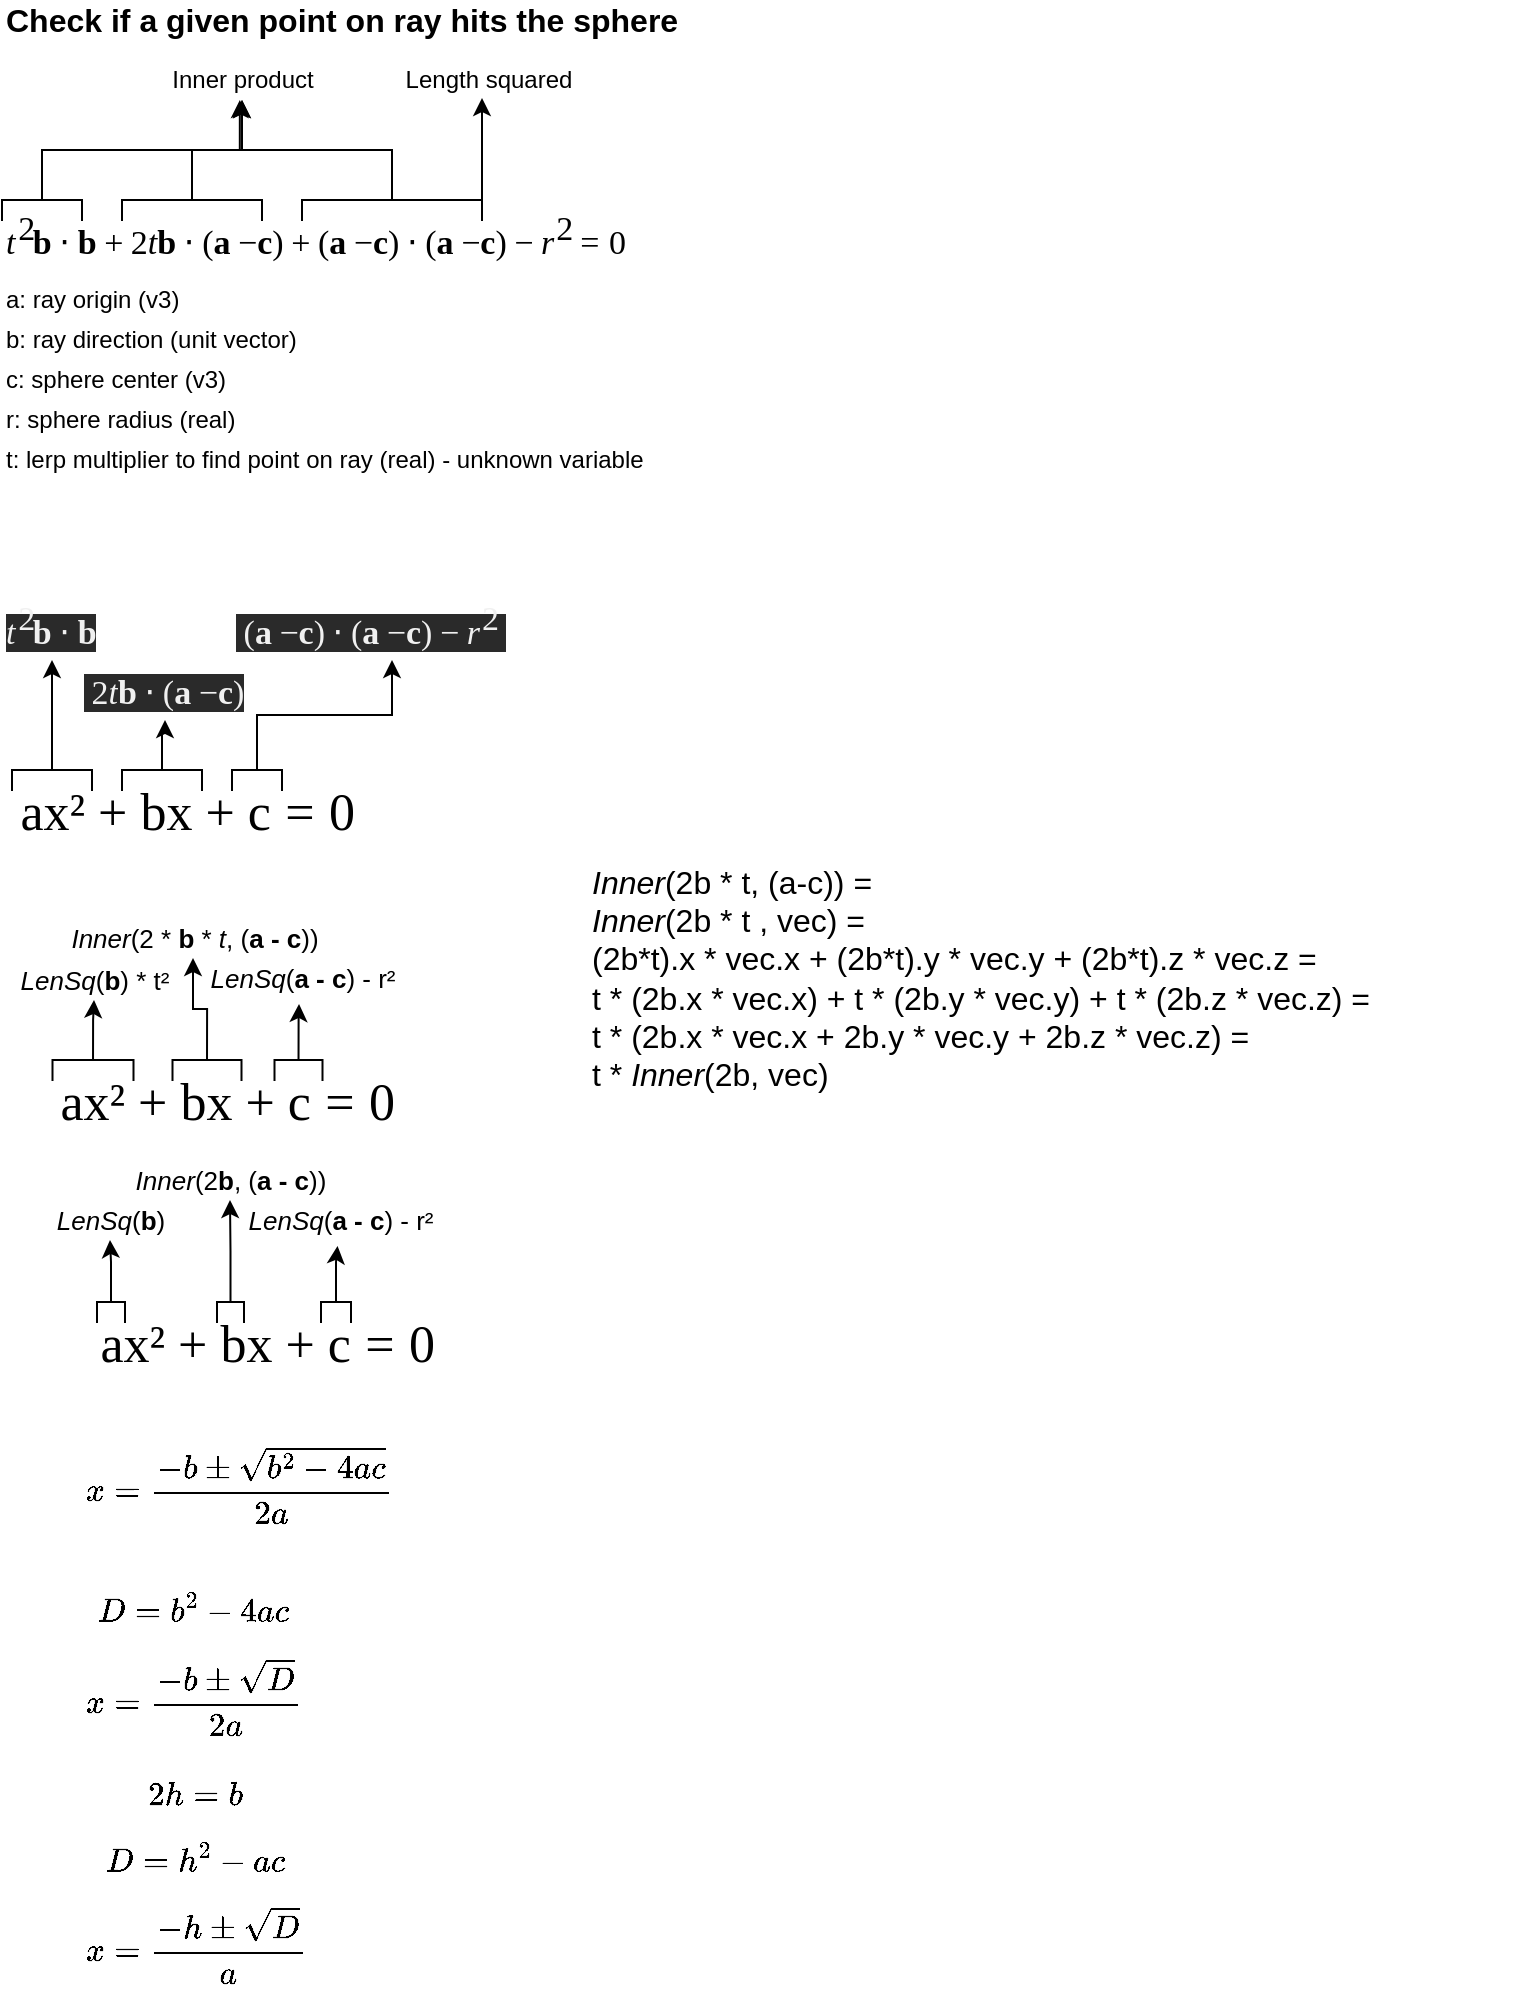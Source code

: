 <mxfile version="13.1.3">
    <diagram id="6hGFLwfOUW9BJ-s0fimq" name="Page-1">
        <mxGraphModel dx="439" dy="204" grid="1" gridSize="10" guides="1" tooltips="1" connect="1" arrows="1" fold="1" page="0" pageScale="1" pageWidth="827" pageHeight="1169" math="1" shadow="0">
            <root>
                <mxCell id="0"/>
                <mxCell id="1" parent="0"/>
                <mxCell id="2" value="&lt;span class=&quot;md&quot;&gt;&lt;span class=&quot;MathJax&quot; id=&quot;MathJax-Element-47-Frame&quot; tabindex=&quot;0&quot; style=&quot;position: relative&quot;&gt;&lt;nobr style=&quot;font-size: 17px&quot;&gt;&lt;span class=&quot;math&quot; id=&quot;MathJax-Span-510&quot; style=&quot;width: 27.919em ; display: inline-block&quot;&gt;&lt;span style=&quot;display: inline-block ; position: relative ; width: 23.229em ; height: 0px&quot;&gt;&lt;span style=&quot;position: absolute ; clip: rect(1.252em , 1023.19em , 2.698em , -1000em) ; top: -2.292em ; left: 0em&quot;&gt;&lt;span class=&quot;mrow&quot; id=&quot;MathJax-Span-511&quot;&gt;&lt;span class=&quot;msubsup&quot; id=&quot;MathJax-Span-512&quot;&gt;&lt;span style=&quot;display: inline-block ; position: relative ; width: 0.79em ; height: 0px&quot;&gt;&lt;span style=&quot;position: absolute ; clip: rect(3.228em , 1000.33em , 4.178em , -1000em) ; top: -4.01em ; left: 0em&quot;&gt;&lt;span class=&quot;mi&quot; id=&quot;MathJax-Span-513&quot; style=&quot;font-family: &amp;#34;mathjax_math&amp;#34; ; font-style: italic&quot;&gt;t&lt;/span&gt;&lt;span style=&quot;display: inline-block ; width: 0px ; height: 4.01em&quot;&gt;&lt;/span&gt;&lt;/span&gt;&lt;span style=&quot;position: absolute ; top: -4.423em ; left: 0.361em&quot;&gt;&lt;span class=&quot;mn&quot; id=&quot;MathJax-Span-514&quot; style=&quot;font-family: &amp;#34;mathjax_main&amp;#34;&quot;&gt;2&lt;/span&gt;&lt;span style=&quot;display: inline-block ; width: 0px ; height: 4.01em&quot;&gt;&lt;/span&gt;&lt;/span&gt;&lt;/span&gt;&lt;/span&gt;&lt;span class=&quot;texatom&quot; id=&quot;MathJax-Span-515&quot;&gt;&lt;span class=&quot;mrow&quot; id=&quot;MathJax-Span-516&quot;&gt;&lt;span class=&quot;mi&quot; id=&quot;MathJax-Span-517&quot; style=&quot;font-family: &amp;#34;mathjax_main&amp;#34; ; font-weight: bold&quot;&gt;b&lt;/span&gt;&lt;/span&gt;&lt;/span&gt;&lt;span class=&quot;mo&quot; id=&quot;MathJax-Span-518&quot; style=&quot;font-family: &amp;#34;mathjax_main&amp;#34; ; padding-left: 0.222em&quot;&gt;⋅&lt;/span&gt;&lt;span class=&quot;texatom&quot; id=&quot;MathJax-Span-519&quot; style=&quot;padding-left: 0.222em&quot;&gt;&lt;span class=&quot;mrow&quot; id=&quot;MathJax-Span-520&quot;&gt;&lt;span class=&quot;mi&quot; id=&quot;MathJax-Span-521&quot; style=&quot;font-family: &amp;#34;mathjax_main&amp;#34; ; font-weight: bold&quot;&gt;b&lt;/span&gt;&lt;/span&gt;&lt;/span&gt;&lt;span class=&quot;mo&quot; id=&quot;MathJax-Span-522&quot; style=&quot;font-family: &amp;#34;mathjax_main&amp;#34; ; padding-left: 0.222em&quot;&gt;+&lt;/span&gt;&lt;span class=&quot;mn&quot; id=&quot;MathJax-Span-523&quot; style=&quot;font-family: &amp;#34;mathjax_main&amp;#34; ; padding-left: 0.222em&quot;&gt;2&lt;/span&gt;&lt;span class=&quot;mi&quot; id=&quot;MathJax-Span-524&quot; style=&quot;font-family: &amp;#34;mathjax_math&amp;#34; ; font-style: italic&quot;&gt;t&lt;/span&gt;&lt;span class=&quot;texatom&quot; id=&quot;MathJax-Span-525&quot;&gt;&lt;span class=&quot;mrow&quot; id=&quot;MathJax-Span-526&quot;&gt;&lt;span class=&quot;mi&quot; id=&quot;MathJax-Span-527&quot; style=&quot;font-family: &amp;#34;mathjax_main&amp;#34; ; font-weight: bold&quot;&gt;b&lt;/span&gt;&lt;/span&gt;&lt;/span&gt;&lt;span class=&quot;mo&quot; id=&quot;MathJax-Span-528&quot; style=&quot;font-family: &amp;#34;mathjax_main&amp;#34; ; padding-left: 0.222em&quot;&gt;⋅&lt;/span&gt;&lt;span class=&quot;mo&quot; id=&quot;MathJax-Span-529&quot; style=&quot;font-family: &amp;#34;mathjax_main&amp;#34; ; padding-left: 0.222em&quot;&gt;(&lt;b&gt;a&lt;/b&gt;&lt;/span&gt;&lt;span class=&quot;mo&quot; id=&quot;MathJax-Span-533&quot; style=&quot;font-family: &amp;#34;mathjax_main&amp;#34; ; padding-left: 0.222em&quot;&gt;−&lt;b&gt;c&lt;/b&gt;&lt;/span&gt;&lt;span class=&quot;mo&quot; id=&quot;MathJax-Span-537&quot; style=&quot;font-family: &amp;#34;mathjax_main&amp;#34;&quot;&gt;)&lt;/span&gt;&lt;span class=&quot;mo&quot; id=&quot;MathJax-Span-538&quot; style=&quot;font-family: &amp;#34;mathjax_main&amp;#34; ; padding-left: 0.222em&quot;&gt;+&lt;/span&gt;&lt;span class=&quot;mo&quot; id=&quot;MathJax-Span-539&quot; style=&quot;font-family: &amp;#34;mathjax_main&amp;#34; ; padding-left: 0.222em&quot;&gt;(&lt;b&gt;a&lt;/b&gt;&lt;/span&gt;&lt;span class=&quot;mo&quot; id=&quot;MathJax-Span-543&quot; style=&quot;font-family: &amp;#34;mathjax_main&amp;#34; ; padding-left: 0.222em&quot;&gt;−&lt;b&gt;c&lt;/b&gt;&lt;/span&gt;&lt;span class=&quot;mo&quot; id=&quot;MathJax-Span-547&quot; style=&quot;font-family: &amp;#34;mathjax_main&amp;#34;&quot;&gt;)&lt;/span&gt;&lt;span class=&quot;mo&quot; id=&quot;MathJax-Span-548&quot; style=&quot;font-family: &amp;#34;mathjax_main&amp;#34; ; padding-left: 0.222em&quot;&gt;⋅&lt;/span&gt;&lt;span class=&quot;mo&quot; id=&quot;MathJax-Span-549&quot; style=&quot;font-family: &amp;#34;mathjax_main&amp;#34; ; padding-left: 0.222em&quot;&gt;(&lt;b&gt;a&lt;/b&gt;&lt;/span&gt;&lt;span class=&quot;mo&quot; id=&quot;MathJax-Span-553&quot; style=&quot;font-family: &amp;#34;mathjax_main&amp;#34; ; padding-left: 0.222em&quot;&gt;−&lt;b&gt;c&lt;/b&gt;&lt;/span&gt;&lt;span class=&quot;mo&quot; id=&quot;MathJax-Span-557&quot; style=&quot;font-family: &amp;#34;mathjax_main&amp;#34;&quot;&gt;)&lt;/span&gt;&lt;span class=&quot;mo&quot; id=&quot;MathJax-Span-558&quot; style=&quot;font-family: &amp;#34;mathjax_main&amp;#34; ; padding-left: 0.222em&quot;&gt;−&lt;/span&gt;&lt;span class=&quot;msubsup&quot; id=&quot;MathJax-Span-559&quot; style=&quot;padding-left: 0.222em&quot;&gt;&lt;span style=&quot;display: inline-block ; position: relative ; width: 0.88em ; height: 0px&quot;&gt;&lt;span style=&quot;position: absolute ; clip: rect(3.412em , 1000.43em , 4.178em , -1000em) ; top: -4.01em ; left: 0em&quot;&gt;&lt;span class=&quot;mi&quot; id=&quot;MathJax-Span-560&quot; style=&quot;font-family: &amp;#34;mathjax_math&amp;#34; ; font-style: italic&quot;&gt;r&lt;/span&gt;&lt;span style=&quot;display: inline-block ; width: 0px ; height: 4.01em&quot;&gt;&lt;/span&gt;&lt;/span&gt;&lt;span style=&quot;position: absolute ; top: -4.423em ; left: 0.451em&quot;&gt;&lt;span class=&quot;mn&quot; id=&quot;MathJax-Span-561&quot; style=&quot;font-family: &amp;#34;mathjax_main&amp;#34;&quot;&gt;2&lt;/span&gt;&lt;span style=&quot;display: inline-block ; width: 0px ; height: 4.01em&quot;&gt;&lt;/span&gt;&lt;/span&gt;&lt;/span&gt;&lt;/span&gt;&lt;span class=&quot;mo&quot; id=&quot;MathJax-Span-562&quot; style=&quot;font-family: &amp;#34;mathjax_main&amp;#34; ; padding-left: 0.278em&quot;&gt;=&lt;/span&gt;&lt;span class=&quot;mn&quot; id=&quot;MathJax-Span-563&quot; style=&quot;font-family: &amp;#34;mathjax_main&amp;#34; ; padding-left: 0.278em&quot;&gt;0&lt;/span&gt;&lt;/span&gt;&lt;span style=&quot;display: inline-block ; width: 0px ; height: 2.292em&quot;&gt;&lt;/span&gt;&lt;/span&gt;&lt;/span&gt;&lt;span style=&quot;display: inline-block ; overflow: hidden ; vertical-align: -0.362em ; border-left: 0px solid ; width: 0px ; height: 1.486em&quot;&gt;&lt;/span&gt;&lt;/span&gt;&lt;/nobr&gt;&lt;/span&gt;&lt;/span&gt;" style="text;html=1;strokeColor=none;fillColor=none;align=left;verticalAlign=middle;whiteSpace=wrap;rounded=0;" parent="1" vertex="1">
                    <mxGeometry x="240" y="310" width="400" height="20" as="geometry"/>
                </mxCell>
                <mxCell id="10" style="edgeStyle=orthogonalEdgeStyle;rounded=0;orthogonalLoop=1;jettySize=auto;html=1;exitX=0.5;exitY=1;exitDx=0;exitDy=0;entryX=0.488;entryY=1;entryDx=0;entryDy=0;entryPerimeter=0;" parent="1" source="3" target="5" edge="1">
                    <mxGeometry relative="1" as="geometry"/>
                </mxCell>
                <mxCell id="3" value="" style="shape=partialRectangle;whiteSpace=wrap;html=1;bottom=1;right=1;left=1;top=0;fillColor=none;routingCenterX=-0.5;rotation=-180;" parent="1" vertex="1">
                    <mxGeometry x="240" y="300" width="40" height="10" as="geometry"/>
                </mxCell>
                <mxCell id="5" value="Inner product" style="text;html=1;align=center;verticalAlign=middle;resizable=0;points=[];autosize=1;" parent="1" vertex="1">
                    <mxGeometry x="315" y="230" width="90" height="20" as="geometry"/>
                </mxCell>
                <mxCell id="19" style="edgeStyle=orthogonalEdgeStyle;rounded=0;orthogonalLoop=1;jettySize=auto;html=1;" parent="1" source="8" target="5" edge="1">
                    <mxGeometry relative="1" as="geometry"/>
                </mxCell>
                <mxCell id="8" value="" style="shape=partialRectangle;whiteSpace=wrap;html=1;bottom=1;right=1;left=1;top=0;fillColor=none;routingCenterX=-0.5;rotation=-180;" parent="1" vertex="1">
                    <mxGeometry x="300" y="300" width="70" height="10" as="geometry"/>
                </mxCell>
                <mxCell id="15" style="edgeStyle=orthogonalEdgeStyle;rounded=0;orthogonalLoop=1;jettySize=auto;html=1;entryX=0.47;entryY=0.95;entryDx=0;entryDy=0;entryPerimeter=0;exitX=0;exitY=1;exitDx=0;exitDy=0;" parent="1" source="11" target="14" edge="1">
                    <mxGeometry relative="1" as="geometry"/>
                </mxCell>
                <mxCell id="20" style="edgeStyle=orthogonalEdgeStyle;rounded=0;orthogonalLoop=1;jettySize=auto;html=1;" parent="1" source="11" target="5" edge="1">
                    <mxGeometry relative="1" as="geometry"/>
                </mxCell>
                <mxCell id="11" value="" style="shape=partialRectangle;whiteSpace=wrap;html=1;bottom=1;right=1;left=1;top=0;fillColor=none;routingCenterX=-0.5;rotation=-180;" parent="1" vertex="1">
                    <mxGeometry x="390" y="300" width="90" height="10" as="geometry"/>
                </mxCell>
                <mxCell id="14" value="Length squared" style="text;html=1;align=center;verticalAlign=middle;resizable=0;points=[];autosize=1;" parent="1" vertex="1">
                    <mxGeometry x="433" y="230" width="100" height="20" as="geometry"/>
                </mxCell>
                <mxCell id="23" value="&lt;div&gt;&lt;span&gt;a:&lt;/span&gt;&lt;span&gt;&amp;nbsp;ray origin (v3)&lt;/span&gt;&lt;/div&gt;" style="text;html=1;align=left;verticalAlign=middle;resizable=0;points=[];autosize=1;" parent="1" vertex="1">
                    <mxGeometry x="240" y="340" width="100" height="20" as="geometry"/>
                </mxCell>
                <mxCell id="26" value="&lt;div&gt;&lt;span&gt;t: lerp multiplier to find point on ray (real) - unknown variable&lt;/span&gt;&lt;/div&gt;" style="text;html=1;align=left;verticalAlign=middle;resizable=0;points=[];autosize=1;" parent="1" vertex="1">
                    <mxGeometry x="240" y="420" width="330" height="20" as="geometry"/>
                </mxCell>
                <mxCell id="27" value="&lt;div&gt;&lt;span&gt;c: sphere center (v3)&lt;/span&gt;&lt;/div&gt;" style="text;html=1;align=left;verticalAlign=middle;resizable=0;points=[];autosize=1;" parent="1" vertex="1">
                    <mxGeometry x="240" y="380" width="130" height="20" as="geometry"/>
                </mxCell>
                <mxCell id="28" value="&lt;div&gt;&lt;span&gt;r: sphere radius (real)&lt;/span&gt;&lt;/div&gt;" style="text;html=1;align=left;verticalAlign=middle;resizable=0;points=[];autosize=1;" parent="1" vertex="1">
                    <mxGeometry x="240" y="400" width="130" height="20" as="geometry"/>
                </mxCell>
                <mxCell id="29" value="&lt;div&gt;&lt;span&gt;b: ray direction (unit vector)&lt;/span&gt;&lt;/div&gt;" style="text;html=1;align=left;verticalAlign=middle;resizable=0;points=[];autosize=1;" parent="1" vertex="1">
                    <mxGeometry x="240" y="360" width="160" height="20" as="geometry"/>
                </mxCell>
                <mxCell id="30" value="&lt;font style=&quot;font-size: 16px&quot;&gt;&lt;b&gt;Check if a given point on ray hits the sphere&lt;/b&gt;&lt;/font&gt;" style="text;html=1;align=left;verticalAlign=middle;resizable=0;points=[];autosize=1;" vertex="1" parent="1">
                    <mxGeometry x="240" y="200" width="350" height="20" as="geometry"/>
                </mxCell>
                <mxCell id="31" value="&lt;span class=&quot;md&quot;&gt;&lt;span class=&quot;MathJax&quot; id=&quot;MathJax-Element-47-Frame&quot; tabindex=&quot;0&quot; style=&quot;position: relative&quot;&gt;&lt;nobr style=&quot;font-size: 26px&quot;&gt;&lt;span class=&quot;math&quot; id=&quot;MathJax-Span-510&quot; style=&quot;width: 27.919em ; display: inline-block&quot;&gt;&lt;span style=&quot;display: inline-block ; position: relative ; width: 23.229em ; height: 0px&quot;&gt;&lt;span style=&quot;position: absolute ; clip: rect(1.252em , 1023.19em , 2.698em , -1000em) ; top: -2.292em ; left: 0em&quot;&gt;&lt;span class=&quot;mrow&quot; id=&quot;MathJax-Span-511&quot;&gt;&lt;span class=&quot;mo&quot; style=&quot;padding-left: 0.278em&quot;&gt;&lt;font face=&quot;mathjax_math&quot; style=&quot;font-size: 26px&quot;&gt;ax² + bx + c&lt;/font&gt;&lt;/span&gt;&lt;span class=&quot;mo&quot; style=&quot;font-family: &amp;#34;mathjax_main&amp;#34; ; padding-left: 0.278em&quot;&gt;=&lt;/span&gt;&lt;span class=&quot;mn&quot; id=&quot;MathJax-Span-563&quot; style=&quot;font-family: &amp;#34;mathjax_main&amp;#34; ; padding-left: 0.278em&quot;&gt;0&lt;/span&gt;&lt;/span&gt;&lt;span style=&quot;display: inline-block ; width: 0px ; height: 2.292em&quot;&gt;&lt;/span&gt;&lt;/span&gt;&lt;/span&gt;&lt;span style=&quot;display: inline-block ; overflow: hidden ; vertical-align: -0.362em ; border-left: 0px solid ; width: 0px ; height: 1.486em&quot;&gt;&lt;/span&gt;&lt;/span&gt;&lt;/nobr&gt;&lt;/span&gt;&lt;/span&gt;" style="text;html=1;strokeColor=none;fillColor=none;align=left;verticalAlign=middle;whiteSpace=wrap;rounded=0;" vertex="1" parent="1">
                    <mxGeometry x="240" y="595" width="190" height="20" as="geometry"/>
                </mxCell>
                <mxCell id="32" value="&lt;!--StartFragment--&gt;&lt;span class=&quot;msubsup&quot; id=&quot;MathJax-Span-512&quot; style=&quot;color: rgb(240, 240, 240); font-family: Helvetica; font-size: 17px; font-style: normal; font-variant-ligatures: normal; font-variant-caps: normal; font-weight: 400; letter-spacing: normal; orphans: 2; text-align: left; text-indent: 0px; text-transform: none; widows: 2; word-spacing: 0px; -webkit-text-stroke-width: 0px; background-color: rgb(42, 42, 42); text-decoration-style: initial; text-decoration-color: initial;&quot;&gt;&lt;span style=&quot;display: inline-block; position: relative; width: 0.79em; height: 0px;&quot;&gt;&lt;span style=&quot;position: absolute; clip: rect(3.228em, 1000.33em, 4.178em, -1000em); top: -4.01em; left: 0em;&quot;&gt;&lt;span class=&quot;mi&quot; id=&quot;MathJax-Span-513&quot; style=&quot;font-family: mathjax_math; font-style: italic;&quot;&gt;t&lt;/span&gt;&lt;span style=&quot;display: inline-block; width: 0px; height: 4.01em;&quot;&gt;&lt;/span&gt;&lt;/span&gt;&lt;span style=&quot;position: absolute; top: -4.423em; left: 0.361em;&quot;&gt;&lt;span class=&quot;mn&quot; id=&quot;MathJax-Span-514&quot; style=&quot;font-family: mathjax_main;&quot;&gt;2&lt;/span&gt;&lt;span style=&quot;display: inline-block; width: 0px; height: 4.01em;&quot;&gt;&lt;/span&gt;&lt;/span&gt;&lt;/span&gt;&lt;/span&gt;&lt;span class=&quot;texatom&quot; id=&quot;MathJax-Span-515&quot; style=&quot;color: rgb(240, 240, 240); font-family: Helvetica; font-size: 17px; font-style: normal; font-variant-ligatures: normal; font-variant-caps: normal; font-weight: 400; letter-spacing: normal; orphans: 2; text-align: left; text-indent: 0px; text-transform: none; widows: 2; word-spacing: 0px; -webkit-text-stroke-width: 0px; background-color: rgb(42, 42, 42); text-decoration-style: initial; text-decoration-color: initial;&quot;&gt;&lt;span class=&quot;mrow&quot; id=&quot;MathJax-Span-516&quot;&gt;&lt;span class=&quot;mi&quot; id=&quot;MathJax-Span-517&quot; style=&quot;font-family: mathjax_main; font-weight: bold;&quot;&gt;b&lt;/span&gt;&lt;/span&gt;&lt;/span&gt;&lt;span class=&quot;mo&quot; id=&quot;MathJax-Span-518&quot; style=&quot;color: rgb(240, 240, 240); font-size: 17px; font-style: normal; font-variant-ligatures: normal; font-variant-caps: normal; font-weight: 400; letter-spacing: normal; orphans: 2; text-align: left; text-indent: 0px; text-transform: none; widows: 2; word-spacing: 0px; -webkit-text-stroke-width: 0px; background-color: rgb(42, 42, 42); text-decoration-style: initial; text-decoration-color: initial; font-family: mathjax_main; padding-left: 0.222em;&quot;&gt;⋅&lt;/span&gt;&lt;span class=&quot;texatom&quot; id=&quot;MathJax-Span-519&quot; style=&quot;color: rgb(240, 240, 240); font-family: Helvetica; font-size: 17px; font-style: normal; font-variant-ligatures: normal; font-variant-caps: normal; font-weight: 400; letter-spacing: normal; orphans: 2; text-align: left; text-indent: 0px; text-transform: none; widows: 2; word-spacing: 0px; -webkit-text-stroke-width: 0px; background-color: rgb(42, 42, 42); text-decoration-style: initial; text-decoration-color: initial; padding-left: 0.222em;&quot;&gt;&lt;span class=&quot;mrow&quot; id=&quot;MathJax-Span-520&quot;&gt;&lt;span class=&quot;mi&quot; id=&quot;MathJax-Span-521&quot; style=&quot;font-family: mathjax_main; font-weight: bold;&quot;&gt;b&lt;/span&gt;&lt;/span&gt;&lt;/span&gt;&lt;!--EndFragment--&gt;" style="text;whiteSpace=wrap;html=1;" vertex="1" parent="1">
                    <mxGeometry x="240" y="500" width="50" height="30" as="geometry"/>
                </mxCell>
                <mxCell id="34" style="edgeStyle=orthogonalEdgeStyle;rounded=0;orthogonalLoop=1;jettySize=auto;html=1;" edge="1" parent="1" source="33" target="32">
                    <mxGeometry relative="1" as="geometry"/>
                </mxCell>
                <mxCell id="33" value="" style="shape=partialRectangle;whiteSpace=wrap;html=1;bottom=1;right=1;left=1;top=0;fillColor=none;routingCenterX=-0.5;rotation=-180;" vertex="1" parent="1">
                    <mxGeometry x="245" y="585" width="40" height="10" as="geometry"/>
                </mxCell>
                <mxCell id="35" value="&lt;!--StartFragment--&gt;&lt;span class=&quot;mn&quot; id=&quot;MathJax-Span-523&quot; style=&quot;color: rgb(240, 240, 240); font-size: 17px; font-style: normal; font-variant-ligatures: normal; font-variant-caps: normal; font-weight: 400; letter-spacing: normal; orphans: 2; text-align: left; text-indent: 0px; text-transform: none; widows: 2; word-spacing: 0px; -webkit-text-stroke-width: 0px; background-color: rgb(42, 42, 42); text-decoration-style: initial; text-decoration-color: initial; font-family: mathjax_main; padding-left: 0.222em;&quot;&gt;2&lt;/span&gt;&lt;span class=&quot;mi&quot; id=&quot;MathJax-Span-524&quot; style=&quot;color: rgb(240, 240, 240); font-size: 17px; font-variant-ligatures: normal; font-variant-caps: normal; font-weight: 400; letter-spacing: normal; orphans: 2; text-align: left; text-indent: 0px; text-transform: none; widows: 2; word-spacing: 0px; -webkit-text-stroke-width: 0px; background-color: rgb(42, 42, 42); text-decoration-style: initial; text-decoration-color: initial; font-family: mathjax_math; font-style: italic;&quot;&gt;t&lt;/span&gt;&lt;span class=&quot;texatom&quot; id=&quot;MathJax-Span-525&quot; style=&quot;color: rgb(240, 240, 240); font-family: Helvetica; font-size: 17px; font-style: normal; font-variant-ligatures: normal; font-variant-caps: normal; font-weight: 400; letter-spacing: normal; orphans: 2; text-align: left; text-indent: 0px; text-transform: none; widows: 2; word-spacing: 0px; -webkit-text-stroke-width: 0px; background-color: rgb(42, 42, 42); text-decoration-style: initial; text-decoration-color: initial;&quot;&gt;&lt;span class=&quot;mrow&quot; id=&quot;MathJax-Span-526&quot;&gt;&lt;span class=&quot;mi&quot; id=&quot;MathJax-Span-527&quot; style=&quot;font-family: mathjax_main; font-weight: bold;&quot;&gt;b&lt;/span&gt;&lt;/span&gt;&lt;/span&gt;&lt;span class=&quot;mo&quot; id=&quot;MathJax-Span-528&quot; style=&quot;color: rgb(240, 240, 240); font-size: 17px; font-style: normal; font-variant-ligatures: normal; font-variant-caps: normal; font-weight: 400; letter-spacing: normal; orphans: 2; text-align: left; text-indent: 0px; text-transform: none; widows: 2; word-spacing: 0px; -webkit-text-stroke-width: 0px; background-color: rgb(42, 42, 42); text-decoration-style: initial; text-decoration-color: initial; font-family: mathjax_main; padding-left: 0.222em;&quot;&gt;⋅&lt;/span&gt;&lt;span class=&quot;mo&quot; id=&quot;MathJax-Span-529&quot; style=&quot;color: rgb(240, 240, 240); font-size: 17px; font-style: normal; font-variant-ligatures: normal; font-variant-caps: normal; font-weight: 400; letter-spacing: normal; orphans: 2; text-align: left; text-indent: 0px; text-transform: none; widows: 2; word-spacing: 0px; -webkit-text-stroke-width: 0px; background-color: rgb(42, 42, 42); text-decoration-style: initial; text-decoration-color: initial; font-family: mathjax_main; padding-left: 0.222em;&quot;&gt;(&lt;b&gt;a&lt;/b&gt;&lt;/span&gt;&lt;span class=&quot;mo&quot; id=&quot;MathJax-Span-533&quot; style=&quot;color: rgb(240, 240, 240); font-size: 17px; font-style: normal; font-variant-ligatures: normal; font-variant-caps: normal; font-weight: 400; letter-spacing: normal; orphans: 2; text-align: left; text-indent: 0px; text-transform: none; widows: 2; word-spacing: 0px; -webkit-text-stroke-width: 0px; background-color: rgb(42, 42, 42); text-decoration-style: initial; text-decoration-color: initial; font-family: mathjax_main; padding-left: 0.222em;&quot;&gt;−&lt;b&gt;c&lt;/b&gt;&lt;/span&gt;&lt;span class=&quot;mo&quot; id=&quot;MathJax-Span-537&quot; style=&quot;color: rgb(240, 240, 240); font-size: 17px; font-style: normal; font-variant-ligatures: normal; font-variant-caps: normal; font-weight: 400; letter-spacing: normal; orphans: 2; text-align: left; text-indent: 0px; text-transform: none; widows: 2; word-spacing: 0px; -webkit-text-stroke-width: 0px; background-color: rgb(42, 42, 42); text-decoration-style: initial; text-decoration-color: initial; font-family: mathjax_main;&quot;&gt;)&lt;/span&gt;&lt;!--EndFragment--&gt;" style="text;whiteSpace=wrap;html=1;" vertex="1" parent="1">
                    <mxGeometry x="279" y="530" width="85" height="30" as="geometry"/>
                </mxCell>
                <mxCell id="39" style="edgeStyle=orthogonalEdgeStyle;rounded=0;orthogonalLoop=1;jettySize=auto;html=1;" edge="1" parent="1" source="38" target="35">
                    <mxGeometry relative="1" as="geometry"/>
                </mxCell>
                <mxCell id="38" value="" style="shape=partialRectangle;whiteSpace=wrap;html=1;bottom=1;right=1;left=1;top=0;fillColor=none;routingCenterX=-0.5;rotation=-180;" vertex="1" parent="1">
                    <mxGeometry x="300" y="585" width="40" height="10" as="geometry"/>
                </mxCell>
                <mxCell id="42" style="edgeStyle=orthogonalEdgeStyle;rounded=0;orthogonalLoop=1;jettySize=auto;html=1;entryX=0.5;entryY=1;entryDx=0;entryDy=0;" edge="1" parent="1" source="41" target="45">
                    <mxGeometry relative="1" as="geometry">
                        <mxPoint x="435" y="530" as="targetPoint"/>
                    </mxGeometry>
                </mxCell>
                <mxCell id="41" value="" style="shape=partialRectangle;whiteSpace=wrap;html=1;bottom=1;right=1;left=1;top=0;fillColor=none;routingCenterX=-0.5;rotation=-180;" vertex="1" parent="1">
                    <mxGeometry x="355" y="585" width="25" height="10" as="geometry"/>
                </mxCell>
                <mxCell id="45" value="&lt;!--StartFragment--&gt;&lt;span class=&quot;mo&quot; id=&quot;MathJax-Span-539&quot; style=&quot;color: rgb(240, 240, 240); font-size: 17px; font-style: normal; font-variant-ligatures: normal; font-variant-caps: normal; font-weight: 400; letter-spacing: normal; orphans: 2; text-align: left; text-indent: 0px; text-transform: none; widows: 2; word-spacing: 0px; -webkit-text-stroke-width: 0px; background-color: rgb(42, 42, 42); text-decoration-style: initial; text-decoration-color: initial; font-family: mathjax_main; padding-left: 0.222em;&quot;&gt;(&lt;b&gt;a&lt;/b&gt;&lt;/span&gt;&lt;span class=&quot;mo&quot; id=&quot;MathJax-Span-543&quot; style=&quot;color: rgb(240, 240, 240); font-size: 17px; font-style: normal; font-variant-ligatures: normal; font-variant-caps: normal; font-weight: 400; letter-spacing: normal; orphans: 2; text-align: left; text-indent: 0px; text-transform: none; widows: 2; word-spacing: 0px; -webkit-text-stroke-width: 0px; background-color: rgb(42, 42, 42); text-decoration-style: initial; text-decoration-color: initial; font-family: mathjax_main; padding-left: 0.222em;&quot;&gt;−&lt;b&gt;c&lt;/b&gt;&lt;/span&gt;&lt;span class=&quot;mo&quot; id=&quot;MathJax-Span-547&quot; style=&quot;color: rgb(240, 240, 240); font-size: 17px; font-style: normal; font-variant-ligatures: normal; font-variant-caps: normal; font-weight: 400; letter-spacing: normal; orphans: 2; text-align: left; text-indent: 0px; text-transform: none; widows: 2; word-spacing: 0px; -webkit-text-stroke-width: 0px; background-color: rgb(42, 42, 42); text-decoration-style: initial; text-decoration-color: initial; font-family: mathjax_main;&quot;&gt;)&lt;/span&gt;&lt;span class=&quot;mo&quot; id=&quot;MathJax-Span-548&quot; style=&quot;color: rgb(240, 240, 240); font-size: 17px; font-style: normal; font-variant-ligatures: normal; font-variant-caps: normal; font-weight: 400; letter-spacing: normal; orphans: 2; text-align: left; text-indent: 0px; text-transform: none; widows: 2; word-spacing: 0px; -webkit-text-stroke-width: 0px; background-color: rgb(42, 42, 42); text-decoration-style: initial; text-decoration-color: initial; font-family: mathjax_main; padding-left: 0.222em;&quot;&gt;⋅&lt;/span&gt;&lt;span class=&quot;mo&quot; id=&quot;MathJax-Span-549&quot; style=&quot;color: rgb(240, 240, 240); font-size: 17px; font-style: normal; font-variant-ligatures: normal; font-variant-caps: normal; font-weight: 400; letter-spacing: normal; orphans: 2; text-align: left; text-indent: 0px; text-transform: none; widows: 2; word-spacing: 0px; -webkit-text-stroke-width: 0px; background-color: rgb(42, 42, 42); text-decoration-style: initial; text-decoration-color: initial; font-family: mathjax_main; padding-left: 0.222em;&quot;&gt;(&lt;b&gt;a&lt;/b&gt;&lt;/span&gt;&lt;span class=&quot;mo&quot; id=&quot;MathJax-Span-553&quot; style=&quot;color: rgb(240, 240, 240); font-size: 17px; font-style: normal; font-variant-ligatures: normal; font-variant-caps: normal; font-weight: 400; letter-spacing: normal; orphans: 2; text-align: left; text-indent: 0px; text-transform: none; widows: 2; word-spacing: 0px; -webkit-text-stroke-width: 0px; background-color: rgb(42, 42, 42); text-decoration-style: initial; text-decoration-color: initial; font-family: mathjax_main; padding-left: 0.222em;&quot;&gt;−&lt;b&gt;c&lt;/b&gt;&lt;/span&gt;&lt;span class=&quot;mo&quot; id=&quot;MathJax-Span-557&quot; style=&quot;color: rgb(240, 240, 240); font-size: 17px; font-style: normal; font-variant-ligatures: normal; font-variant-caps: normal; font-weight: 400; letter-spacing: normal; orphans: 2; text-align: left; text-indent: 0px; text-transform: none; widows: 2; word-spacing: 0px; -webkit-text-stroke-width: 0px; background-color: rgb(42, 42, 42); text-decoration-style: initial; text-decoration-color: initial; font-family: mathjax_main;&quot;&gt;)&lt;/span&gt;&lt;span class=&quot;mo&quot; id=&quot;MathJax-Span-558&quot; style=&quot;color: rgb(240, 240, 240); font-size: 17px; font-style: normal; font-variant-ligatures: normal; font-variant-caps: normal; font-weight: 400; letter-spacing: normal; orphans: 2; text-align: left; text-indent: 0px; text-transform: none; widows: 2; word-spacing: 0px; -webkit-text-stroke-width: 0px; background-color: rgb(42, 42, 42); text-decoration-style: initial; text-decoration-color: initial; font-family: mathjax_main; padding-left: 0.222em;&quot;&gt;−&lt;/span&gt;&lt;span class=&quot;msubsup&quot; id=&quot;MathJax-Span-559&quot; style=&quot;color: rgb(240, 240, 240); font-family: Helvetica; font-size: 17px; font-style: normal; font-variant-ligatures: normal; font-variant-caps: normal; font-weight: 400; letter-spacing: normal; orphans: 2; text-align: left; text-indent: 0px; text-transform: none; widows: 2; word-spacing: 0px; -webkit-text-stroke-width: 0px; background-color: rgb(42, 42, 42); text-decoration-style: initial; text-decoration-color: initial; padding-left: 0.222em;&quot;&gt;&lt;span style=&quot;display: inline-block; position: relative; width: 0.88em; height: 0px;&quot;&gt;&lt;span style=&quot;position: absolute; clip: rect(3.412em, 1000.43em, 4.178em, -1000em); top: -4.01em; left: 0em;&quot;&gt;&lt;span class=&quot;mi&quot; id=&quot;MathJax-Span-560&quot; style=&quot;font-family: mathjax_math; font-style: italic;&quot;&gt;r&lt;/span&gt;&lt;span style=&quot;display: inline-block; width: 0px; height: 4.01em;&quot;&gt;&lt;/span&gt;&lt;/span&gt;&lt;span style=&quot;position: absolute; top: -4.423em; left: 0.451em;&quot;&gt;&lt;span class=&quot;mn&quot; id=&quot;MathJax-Span-561&quot; style=&quot;font-family: mathjax_main;&quot;&gt;2&lt;/span&gt;&lt;span style=&quot;display: inline-block; width: 0px; height: 4.01em;&quot;&gt;&lt;/span&gt;&lt;/span&gt;&lt;/span&gt;&lt;/span&gt;&lt;span class=&quot;mo&quot; id=&quot;MathJax-Span-562&quot; style=&quot;color: rgb(240, 240, 240); font-size: 17px; font-style: normal; font-variant-ligatures: normal; font-variant-caps: normal; font-weight: 400; letter-spacing: normal; orphans: 2; text-align: left; text-indent: 0px; text-transform: none; widows: 2; word-spacing: 0px; -webkit-text-stroke-width: 0px; background-color: rgb(42, 42, 42); text-decoration-style: initial; text-decoration-color: initial; font-family: mathjax_main; padding-left: 0.278em;&quot;&gt;&lt;br class=&quot;Apple-interchange-newline&quot;&gt;&lt;!--EndFragment--&gt;&#10;&#10;&lt;/span&gt;" style="text;whiteSpace=wrap;html=1;" vertex="1" parent="1">
                    <mxGeometry x="355" y="500" width="160" height="30" as="geometry"/>
                </mxCell>
                <mxCell id="51" value="&lt;span class=&quot;md&quot;&gt;&lt;span class=&quot;MathJax&quot; id=&quot;MathJax-Element-47-Frame&quot; tabindex=&quot;0&quot; style=&quot;position: relative&quot;&gt;&lt;nobr style=&quot;font-size: 26px&quot;&gt;&lt;span class=&quot;math&quot; id=&quot;MathJax-Span-510&quot; style=&quot;width: 27.919em ; display: inline-block&quot;&gt;&lt;span style=&quot;display: inline-block ; position: relative ; width: 23.229em ; height: 0px&quot;&gt;&lt;span style=&quot;position: absolute ; clip: rect(1.252em , 1023.19em , 2.698em , -1000em) ; top: -2.292em ; left: 0em&quot;&gt;&lt;span class=&quot;mrow&quot; id=&quot;MathJax-Span-511&quot;&gt;&lt;span class=&quot;mo&quot; style=&quot;padding-left: 0.278em&quot;&gt;&lt;font face=&quot;mathjax_math&quot; style=&quot;font-size: 26px&quot;&gt;ax² + bx + c&lt;/font&gt;&lt;/span&gt;&lt;span class=&quot;mo&quot; style=&quot;font-family: &amp;#34;mathjax_main&amp;#34; ; padding-left: 0.278em&quot;&gt;=&lt;/span&gt;&lt;span class=&quot;mn&quot; id=&quot;MathJax-Span-563&quot; style=&quot;font-family: &amp;#34;mathjax_main&amp;#34; ; padding-left: 0.278em&quot;&gt;0&lt;/span&gt;&lt;/span&gt;&lt;span style=&quot;display: inline-block ; width: 0px ; height: 2.292em&quot;&gt;&lt;/span&gt;&lt;/span&gt;&lt;/span&gt;&lt;span style=&quot;display: inline-block ; overflow: hidden ; vertical-align: -0.362em ; border-left: 0px solid ; width: 0px ; height: 1.486em&quot;&gt;&lt;/span&gt;&lt;/span&gt;&lt;/nobr&gt;&lt;/span&gt;&lt;/span&gt;" style="text;html=1;strokeColor=none;fillColor=none;align=left;verticalAlign=middle;whiteSpace=wrap;rounded=0;" vertex="1" parent="1">
                    <mxGeometry x="260.25" y="740" width="190" height="20" as="geometry"/>
                </mxCell>
                <mxCell id="61" style="edgeStyle=orthogonalEdgeStyle;rounded=0;orthogonalLoop=1;jettySize=auto;html=1;" edge="1" parent="1" source="52" target="55">
                    <mxGeometry relative="1" as="geometry"/>
                </mxCell>
                <mxCell id="52" value="" style="shape=partialRectangle;whiteSpace=wrap;html=1;bottom=1;right=1;left=1;top=0;fillColor=none;routingCenterX=-0.5;rotation=-180;" vertex="1" parent="1">
                    <mxGeometry x="265.25" y="730" width="40.5" height="10" as="geometry"/>
                </mxCell>
                <mxCell id="60" style="edgeStyle=orthogonalEdgeStyle;rounded=0;orthogonalLoop=1;jettySize=auto;html=1;" edge="1" parent="1" source="53" target="56">
                    <mxGeometry relative="1" as="geometry"/>
                </mxCell>
                <mxCell id="53" value="" style="shape=partialRectangle;whiteSpace=wrap;html=1;bottom=1;right=1;left=1;top=0;fillColor=none;routingCenterX=-0.5;rotation=-180;" vertex="1" parent="1">
                    <mxGeometry x="325.25" y="730" width="34.5" height="10" as="geometry"/>
                </mxCell>
                <mxCell id="59" style="edgeStyle=orthogonalEdgeStyle;rounded=0;orthogonalLoop=1;jettySize=auto;html=1;entryX=0.491;entryY=1.15;entryDx=0;entryDy=0;entryPerimeter=0;" edge="1" parent="1" source="54" target="58">
                    <mxGeometry relative="1" as="geometry"/>
                </mxCell>
                <mxCell id="54" value="" style="shape=partialRectangle;whiteSpace=wrap;html=1;bottom=1;right=1;left=1;top=0;fillColor=none;routingCenterX=-0.5;rotation=-180;" vertex="1" parent="1">
                    <mxGeometry x="376.25" y="730" width="24" height="10" as="geometry"/>
                </mxCell>
                <mxCell id="55" value="&lt;font style=&quot;font-size: 13px&quot;&gt;&lt;i&gt;LenSq&lt;/i&gt;(&lt;b&gt;b&lt;/b&gt;) * t²&lt;/font&gt;" style="text;html=1;align=center;verticalAlign=middle;resizable=0;points=[];autosize=1;" vertex="1" parent="1">
                    <mxGeometry x="241" y="680" width="90" height="20" as="geometry"/>
                </mxCell>
                <mxCell id="56" value="&lt;font style=&quot;font-size: 13px&quot;&gt;&lt;i&gt;Inner&lt;/i&gt;(2 *&amp;nbsp;&lt;b&gt;b &lt;/b&gt;* &lt;i&gt;t&lt;/i&gt;, (&lt;b&gt;a - c&lt;/b&gt;))&lt;/font&gt;" style="text;html=1;align=center;verticalAlign=middle;resizable=0;points=[];autosize=1;" vertex="1" parent="1">
                    <mxGeometry x="265.5" y="659" width="140" height="20" as="geometry"/>
                </mxCell>
                <mxCell id="58" value="&lt;span style=&quot;font-size: 13px&quot;&gt;&lt;i&gt;LenSq&lt;/i&gt;(&lt;b&gt;a - c&lt;/b&gt;) - r²&lt;/span&gt;" style="text;html=1;align=center;verticalAlign=middle;resizable=0;points=[];autosize=1;" vertex="1" parent="1">
                    <mxGeometry x="334.5" y="679" width="110" height="20" as="geometry"/>
                </mxCell>
                <mxCell id="74" value="&lt;font style=&quot;font-size: 16px&quot;&gt;&lt;i&gt;Inner&lt;/i&gt;(2b * t, (a-c)) =&lt;br&gt;&lt;/font&gt;&lt;font style=&quot;font-size: 16px&quot;&gt;&lt;i&gt;Inner&lt;/i&gt;(2b * t , vec) =&amp;nbsp;&lt;br&gt;(2b*t).x * vec.x + (2b*t).y * vec.y + (2b*t).z * vec.z =&lt;br&gt;t * (2b.x * vec.x) + t * (2b.y * vec.y) + t * (2b.z * vec.z) =&lt;br&gt;t * (2b.x * vec.x + 2b.y * vec.y + 2b.z * vec.z) =&amp;nbsp;&lt;br&gt;t * &lt;i&gt;Inner&lt;/i&gt;(2b, vec)&lt;br&gt;&lt;/font&gt;" style="text;html=1;align=left;verticalAlign=middle;resizable=0;points=[];autosize=1;" vertex="1" parent="1">
                    <mxGeometry x="533" y="639" width="400" height="100" as="geometry"/>
                </mxCell>
                <mxCell id="77" value="&lt;span class=&quot;md&quot;&gt;&lt;span class=&quot;MathJax&quot; id=&quot;MathJax-Element-47-Frame&quot; tabindex=&quot;0&quot; style=&quot;position: relative&quot;&gt;&lt;nobr style=&quot;font-size: 26px&quot;&gt;&lt;span class=&quot;math&quot; id=&quot;MathJax-Span-510&quot; style=&quot;width: 27.919em ; display: inline-block&quot;&gt;&lt;span style=&quot;display: inline-block ; position: relative ; width: 23.229em ; height: 0px&quot;&gt;&lt;span style=&quot;position: absolute ; clip: rect(1.252em , 1023.19em , 2.698em , -1000em) ; top: -2.292em ; left: 0em&quot;&gt;&lt;span class=&quot;mrow&quot; id=&quot;MathJax-Span-511&quot;&gt;&lt;span class=&quot;mo&quot; style=&quot;padding-left: 0.278em&quot;&gt;&lt;font face=&quot;mathjax_math&quot; style=&quot;font-size: 26px&quot;&gt;ax² + bx + c&lt;/font&gt;&lt;/span&gt;&lt;span class=&quot;mo&quot; style=&quot;font-family: &amp;#34;mathjax_main&amp;#34; ; padding-left: 0.278em&quot;&gt;=&lt;/span&gt;&lt;span class=&quot;mn&quot; id=&quot;MathJax-Span-563&quot; style=&quot;font-family: &amp;#34;mathjax_main&amp;#34; ; padding-left: 0.278em&quot;&gt;0&lt;/span&gt;&lt;/span&gt;&lt;span style=&quot;display: inline-block ; width: 0px ; height: 2.292em&quot;&gt;&lt;/span&gt;&lt;/span&gt;&lt;/span&gt;&lt;span style=&quot;display: inline-block ; overflow: hidden ; vertical-align: -0.362em ; border-left: 0px solid ; width: 0px ; height: 1.486em&quot;&gt;&lt;/span&gt;&lt;/span&gt;&lt;/nobr&gt;&lt;/span&gt;&lt;/span&gt;" style="text;html=1;strokeColor=none;fillColor=none;align=left;verticalAlign=middle;whiteSpace=wrap;rounded=0;" vertex="1" parent="1">
                    <mxGeometry x="279.5" y="861" width="190" height="20" as="geometry"/>
                </mxCell>
                <mxCell id="78" style="edgeStyle=orthogonalEdgeStyle;rounded=0;orthogonalLoop=1;jettySize=auto;html=1;" edge="1" parent="1" source="79" target="84">
                    <mxGeometry relative="1" as="geometry"/>
                </mxCell>
                <mxCell id="79" value="" style="shape=partialRectangle;whiteSpace=wrap;html=1;bottom=1;right=1;left=1;top=0;fillColor=none;routingCenterX=-0.5;rotation=-180;" vertex="1" parent="1">
                    <mxGeometry x="287.5" y="851" width="14" height="10" as="geometry"/>
                </mxCell>
                <mxCell id="80" style="edgeStyle=orthogonalEdgeStyle;rounded=0;orthogonalLoop=1;jettySize=auto;html=1;" edge="1" parent="1" source="81" target="85">
                    <mxGeometry relative="1" as="geometry"/>
                </mxCell>
                <mxCell id="81" value="" style="shape=partialRectangle;whiteSpace=wrap;html=1;bottom=1;right=1;left=1;top=0;fillColor=none;routingCenterX=-0.5;rotation=-180;" vertex="1" parent="1">
                    <mxGeometry x="347.5" y="851" width="13.5" height="10" as="geometry"/>
                </mxCell>
                <mxCell id="82" style="edgeStyle=orthogonalEdgeStyle;rounded=0;orthogonalLoop=1;jettySize=auto;html=1;entryX=0.491;entryY=1.15;entryDx=0;entryDy=0;entryPerimeter=0;" edge="1" parent="1" source="83" target="86">
                    <mxGeometry relative="1" as="geometry"/>
                </mxCell>
                <mxCell id="83" value="" style="shape=partialRectangle;whiteSpace=wrap;html=1;bottom=1;right=1;left=1;top=0;fillColor=none;routingCenterX=-0.5;rotation=-180;" vertex="1" parent="1">
                    <mxGeometry x="399.5" y="851" width="15" height="10" as="geometry"/>
                </mxCell>
                <mxCell id="84" value="&lt;font style=&quot;font-size: 13px&quot;&gt;&lt;i&gt;LenSq&lt;/i&gt;(&lt;b&gt;b&lt;/b&gt;)&lt;/font&gt;" style="text;html=1;align=center;verticalAlign=middle;resizable=0;points=[];autosize=1;" vertex="1" parent="1">
                    <mxGeometry x="259" y="800" width="70" height="20" as="geometry"/>
                </mxCell>
                <mxCell id="85" value="&lt;font style=&quot;font-size: 13px&quot;&gt;&lt;i&gt;Inner&lt;/i&gt;(2&lt;b&gt;b&lt;/b&gt;, (&lt;b&gt;a - c&lt;/b&gt;))&lt;/font&gt;" style="text;html=1;align=center;verticalAlign=middle;resizable=0;points=[];autosize=1;" vertex="1" parent="1">
                    <mxGeometry x="299" y="780" width="110" height="20" as="geometry"/>
                </mxCell>
                <mxCell id="86" value="&lt;span style=&quot;font-size: 13px&quot;&gt;&lt;i&gt;LenSq&lt;/i&gt;(&lt;b&gt;a - c&lt;/b&gt;) - r²&lt;/span&gt;" style="text;html=1;align=center;verticalAlign=middle;resizable=0;points=[];autosize=1;" vertex="1" parent="1">
                    <mxGeometry x="353.75" y="800" width="110" height="20" as="geometry"/>
                </mxCell>
                <mxCell id="115" value="&lt;div style=&quot;font-size: 14px;&quot;&gt;&lt;span style=&quot;font-size: 14px;&quot;&gt;$$x = {-b \pm \sqrt{b^2-4ac} \over 2a}$$&lt;/span&gt;&lt;br style=&quot;font-size: 14px;&quot;&gt;&lt;/div&gt;" style="text;html=1;align=left;verticalAlign=middle;resizable=0;points=[];autosize=1;fontSize=14;fontStyle=1" vertex="1" parent="1">
                    <mxGeometry x="280" y="940" width="280" height="20" as="geometry"/>
                </mxCell>
                <mxCell id="117" value="&lt;div style=&quot;font-size: 14px;&quot;&gt;&lt;span style=&quot;font-size: 14px;&quot;&gt;$$D = b^2 - 4ac$$&lt;/span&gt;&lt;/div&gt;&lt;div style=&quot;font-size: 14px;&quot;&gt;&lt;span style=&quot;font-size: 14px;&quot;&gt;$$x = {-b \pm \sqrt{D} \over 2a}$$&lt;/span&gt;&lt;br style=&quot;font-size: 14px;&quot;&gt;&lt;/div&gt;" style="text;html=1;align=left;verticalAlign=middle;resizable=0;points=[];autosize=1;fontSize=14;fontStyle=1" vertex="1" parent="1">
                    <mxGeometry x="280" y="1020" width="240" height="40" as="geometry"/>
                </mxCell>
                <mxCell id="118" value="&lt;div style=&quot;font-size: 14px&quot;&gt;&lt;span style=&quot;font-size: 14px&quot;&gt;$$2h = b$$&lt;/span&gt;&lt;/div&gt;&lt;div style=&quot;font-size: 14px&quot;&gt;&lt;span style=&quot;font-size: 14px&quot;&gt;$$D = h^2 - ac$$&lt;/span&gt;&lt;/div&gt;&lt;div style=&quot;font-size: 14px&quot;&gt;&lt;span style=&quot;font-size: 14px&quot;&gt;$$x = {-h \pm \sqrt{D} \over a}$$&lt;/span&gt;&lt;/div&gt;&lt;div style=&quot;font-size: 14px&quot;&gt;&lt;span style=&quot;font-size: 14px&quot;&gt;$$x = {-h \pm 1 \over a}$$&lt;/span&gt;&lt;/div&gt;" style="text;html=1;align=left;verticalAlign=middle;resizable=0;points=[];autosize=1;fontSize=14;fontStyle=1" vertex="1" parent="1">
                    <mxGeometry x="280" y="1130" width="230" height="70" as="geometry"/>
                </mxCell>
            </root>
        </mxGraphModel>
    </diagram>
</mxfile>